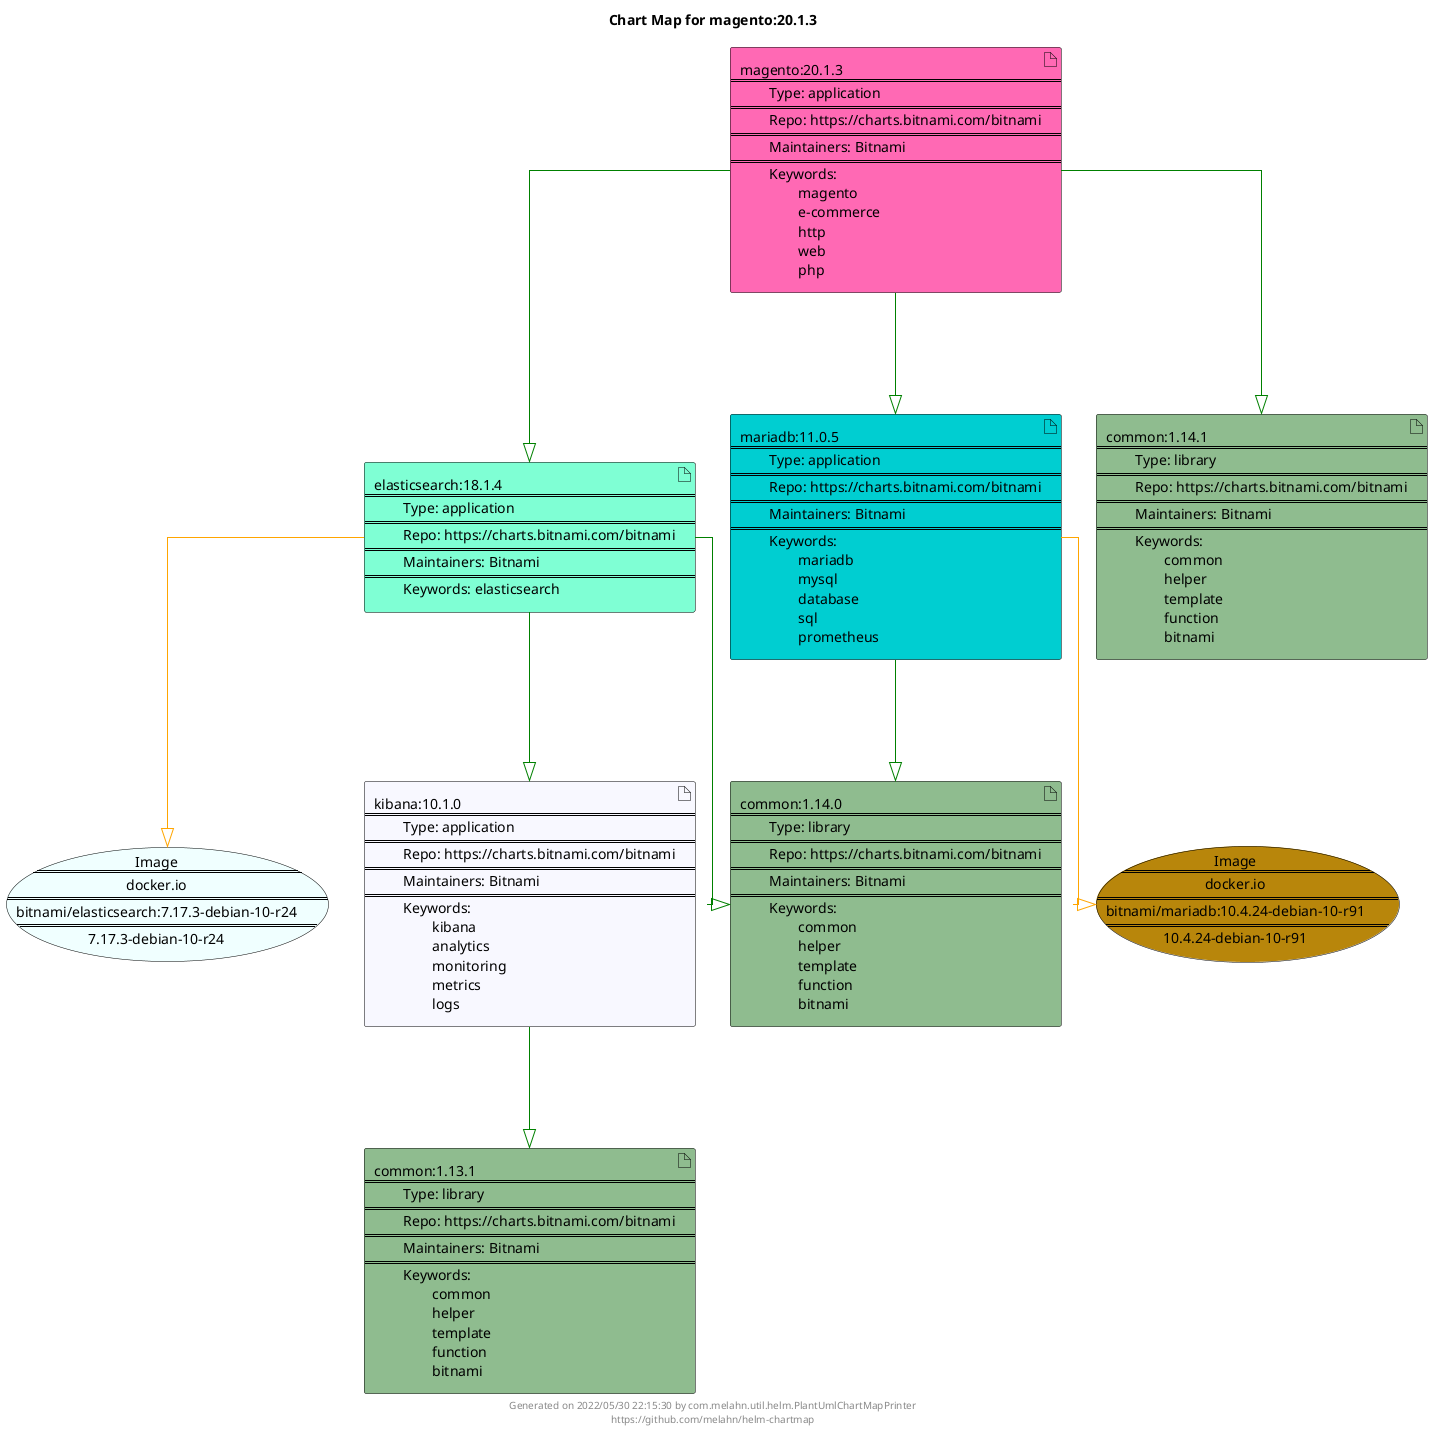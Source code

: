 @startuml
skinparam linetype ortho
skinparam backgroundColor white
skinparam usecaseBorderColor black
skinparam usecaseArrowColor LightSlateGray
skinparam artifactBorderColor black
skinparam artifactArrowColor LightSlateGray

title Chart Map for magento:20.1.3

'There are 7 referenced Helm Charts
artifact "common:1.13.1\n====\n\tType: library\n====\n\tRepo: https://charts.bitnami.com/bitnami\n====\n\tMaintainers: Bitnami\n====\n\tKeywords: \n\t\tcommon\n\t\thelper\n\t\ttemplate\n\t\tfunction\n\t\tbitnami" as common_1_13_1 #DarkSeaGreen
artifact "kibana:10.1.0\n====\n\tType: application\n====\n\tRepo: https://charts.bitnami.com/bitnami\n====\n\tMaintainers: Bitnami\n====\n\tKeywords: \n\t\tkibana\n\t\tanalytics\n\t\tmonitoring\n\t\tmetrics\n\t\tlogs" as kibana_10_1_0 #GhostWhite
artifact "magento:20.1.3\n====\n\tType: application\n====\n\tRepo: https://charts.bitnami.com/bitnami\n====\n\tMaintainers: Bitnami\n====\n\tKeywords: \n\t\tmagento\n\t\te-commerce\n\t\thttp\n\t\tweb\n\t\tphp" as magento_20_1_3 #HotPink
artifact "elasticsearch:18.1.4\n====\n\tType: application\n====\n\tRepo: https://charts.bitnami.com/bitnami\n====\n\tMaintainers: Bitnami\n====\n\tKeywords: elasticsearch" as elasticsearch_18_1_4 #Aquamarine
artifact "mariadb:11.0.5\n====\n\tType: application\n====\n\tRepo: https://charts.bitnami.com/bitnami\n====\n\tMaintainers: Bitnami\n====\n\tKeywords: \n\t\tmariadb\n\t\tmysql\n\t\tdatabase\n\t\tsql\n\t\tprometheus" as mariadb_11_0_5 #DarkTurquoise
artifact "common:1.14.0\n====\n\tType: library\n====\n\tRepo: https://charts.bitnami.com/bitnami\n====\n\tMaintainers: Bitnami\n====\n\tKeywords: \n\t\tcommon\n\t\thelper\n\t\ttemplate\n\t\tfunction\n\t\tbitnami" as common_1_14_0 #DarkSeaGreen
artifact "common:1.14.1\n====\n\tType: library\n====\n\tRepo: https://charts.bitnami.com/bitnami\n====\n\tMaintainers: Bitnami\n====\n\tKeywords: \n\t\tcommon\n\t\thelper\n\t\ttemplate\n\t\tfunction\n\t\tbitnami" as common_1_14_1 #DarkSeaGreen

'There are 2 referenced Docker Images
usecase "Image\n====\ndocker.io\n====\nbitnami/mariadb:10.4.24-debian-10-r91\n====\n10.4.24-debian-10-r91" as docker_io_bitnami_mariadb_10_4_24_debian_10_r91 #DarkGoldenRod
usecase "Image\n====\ndocker.io\n====\nbitnami/elasticsearch:7.17.3-debian-10-r24\n====\n7.17.3-debian-10-r24" as docker_io_bitnami_elasticsearch_7_17_3_debian_10_r24 #Azure

'Chart Dependencies
magento_20_1_3--[#green]-|>elasticsearch_18_1_4
elasticsearch_18_1_4--[#green]-|>kibana_10_1_0
kibana_10_1_0--[#green]-|>common_1_13_1
elasticsearch_18_1_4--[#green]-|>common_1_14_0
magento_20_1_3--[#green]-|>mariadb_11_0_5
mariadb_11_0_5--[#green]-|>common_1_14_0
magento_20_1_3--[#green]-|>common_1_14_1
elasticsearch_18_1_4--[#orange]-|>docker_io_bitnami_elasticsearch_7_17_3_debian_10_r24
mariadb_11_0_5--[#orange]-|>docker_io_bitnami_mariadb_10_4_24_debian_10_r91

center footer Generated on 2022/05/30 22:15:30 by com.melahn.util.helm.PlantUmlChartMapPrinter\nhttps://github.com/melahn/helm-chartmap
@enduml
